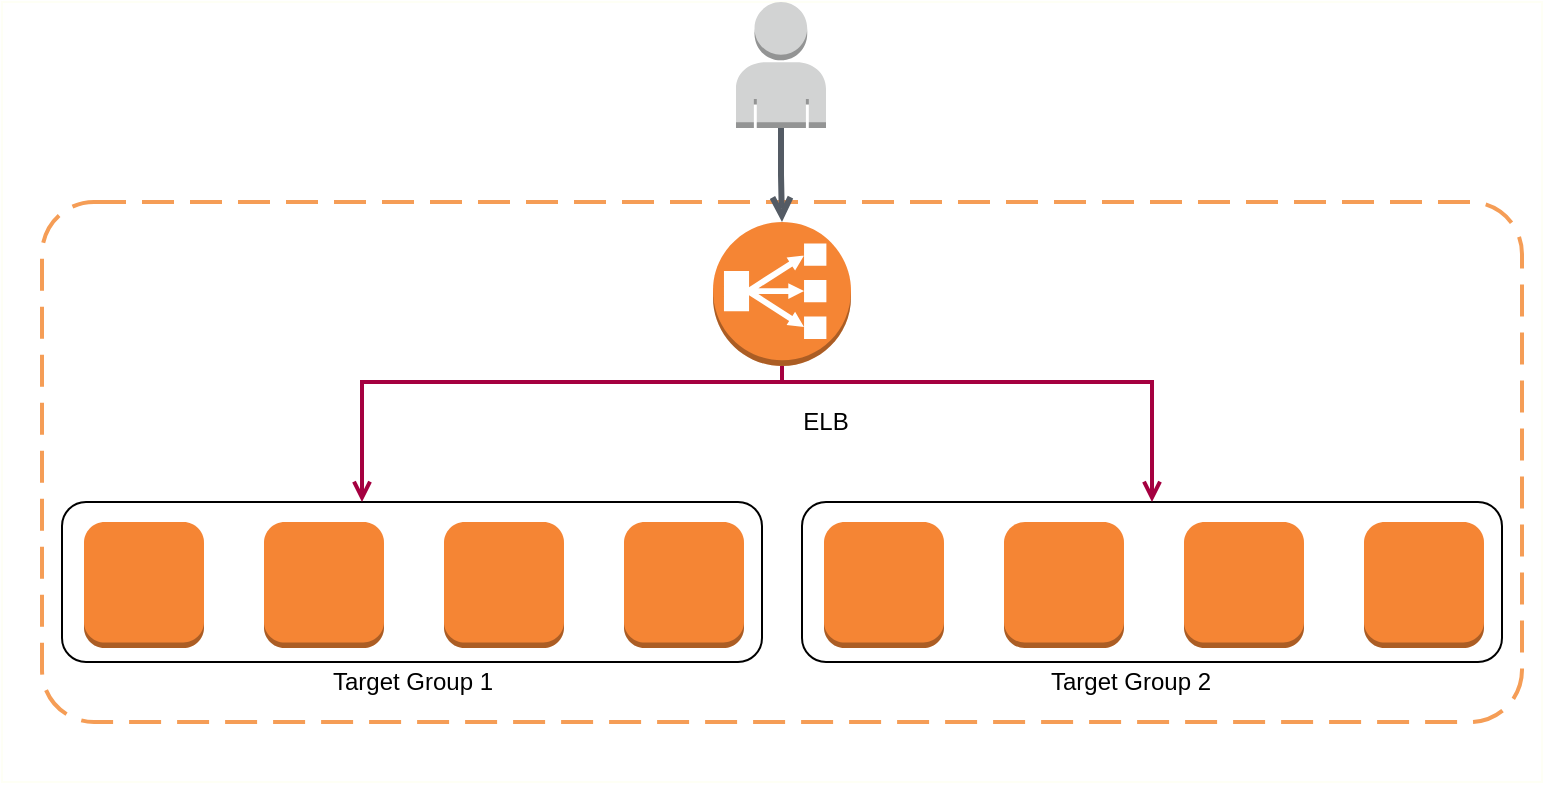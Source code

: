 <mxfile version="12.9.9" type="device"><diagram id="hDxXO6iOMIL-5xqhMEGv" name="Page-1"><mxGraphModel dx="1106" dy="808" grid="1" gridSize="10" guides="1" tooltips="1" connect="1" arrows="1" fold="1" page="1" pageScale="1" pageWidth="1654" pageHeight="1169" math="0" shadow="0"><root><mxCell id="0"/><mxCell id="1" parent="0"/><mxCell id="9zoq24ZybqTwHp-O39qH-56" value="" style="rounded=0;whiteSpace=wrap;html=1;strokeColor=#FEFFF5;" parent="1" vertex="1"><mxGeometry x="370" y="20" width="770" height="390" as="geometry"/></mxCell><mxCell id="9zoq24ZybqTwHp-O39qH-11" value="" style="rounded=1;arcSize=10;dashed=1;strokeColor=#F59D56;fillColor=none;gradientColor=none;dashPattern=8 4;strokeWidth=2;" parent="1" vertex="1"><mxGeometry x="390" y="120" width="740" height="260" as="geometry"/></mxCell><mxCell id="0a67ZPmHiZnHS9YgJ8iz-36" value="" style="rounded=1;whiteSpace=wrap;html=1;" parent="1" vertex="1"><mxGeometry x="400" y="270" width="350" height="80" as="geometry"/></mxCell><mxCell id="9zoq24ZybqTwHp-O39qH-46" value="Target Group 1" style="text;html=1;strokeColor=none;fillColor=none;align=center;verticalAlign=middle;whiteSpace=wrap;rounded=0;" parent="1" vertex="1"><mxGeometry x="530.5" y="350" width="89" height="20" as="geometry"/></mxCell><mxCell id="0a67ZPmHiZnHS9YgJ8iz-4" value="" style="outlineConnect=0;dashed=0;verticalLabelPosition=bottom;verticalAlign=top;align=center;html=1;shape=mxgraph.aws3.user;fillColor=#D2D3D3;gradientColor=none;" parent="1" vertex="1"><mxGeometry x="737" y="20" width="45" height="63" as="geometry"/></mxCell><mxCell id="0a67ZPmHiZnHS9YgJ8iz-14" value="" style="outlineConnect=0;dashed=0;verticalLabelPosition=bottom;verticalAlign=top;align=center;html=1;shape=mxgraph.aws3.instance;fillColor=#F58534;gradientColor=none;" parent="1" vertex="1"><mxGeometry x="411" y="280" width="60" height="63" as="geometry"/></mxCell><mxCell id="0a67ZPmHiZnHS9YgJ8iz-15" value="" style="outlineConnect=0;dashed=0;verticalLabelPosition=bottom;verticalAlign=top;align=center;html=1;shape=mxgraph.aws3.instance;fillColor=#F58534;gradientColor=none;" parent="1" vertex="1"><mxGeometry x="501" y="280" width="60" height="63" as="geometry"/></mxCell><mxCell id="0a67ZPmHiZnHS9YgJ8iz-20" value="" style="outlineConnect=0;dashed=0;verticalLabelPosition=bottom;verticalAlign=top;align=center;html=1;shape=mxgraph.aws3.classic_load_balancer;fillColor=#F58534;gradientColor=none;" parent="1" vertex="1"><mxGeometry x="725.5" y="130" width="69" height="72" as="geometry"/></mxCell><mxCell id="0a67ZPmHiZnHS9YgJ8iz-24" value="" style="edgeStyle=orthogonalEdgeStyle;html=1;endArrow=open;elbow=vertical;startArrow=none;endFill=0;strokeColor=#545B64;rounded=0;exitX=0.5;exitY=1;exitDx=0;exitDy=0;exitPerimeter=0;entryX=0.5;entryY=0;entryDx=0;entryDy=0;entryPerimeter=0;strokeWidth=3;" parent="1" source="0a67ZPmHiZnHS9YgJ8iz-4" target="0a67ZPmHiZnHS9YgJ8iz-20" edge="1"><mxGeometry width="100" relative="1" as="geometry"><mxPoint x="510" y="400" as="sourcePoint"/><mxPoint x="610" y="400" as="targetPoint"/></mxGeometry></mxCell><mxCell id="0a67ZPmHiZnHS9YgJ8iz-27" value="" style="edgeStyle=orthogonalEdgeStyle;html=1;endArrow=open;elbow=vertical;startArrow=none;endFill=0;strokeColor=#A50040;rounded=0;exitX=0.5;exitY=1;exitDx=0;exitDy=0;exitPerimeter=0;strokeWidth=2;fillColor=#d80073;" parent="1" source="0a67ZPmHiZnHS9YgJ8iz-20" target="0a67ZPmHiZnHS9YgJ8iz-36" edge="1"><mxGeometry width="100" relative="1" as="geometry"><mxPoint x="510" y="400" as="sourcePoint"/><mxPoint x="610" y="400" as="targetPoint"/><Array as="points"><mxPoint x="550" y="210"/></Array></mxGeometry></mxCell><mxCell id="0a67ZPmHiZnHS9YgJ8iz-37" value="" style="outlineConnect=0;dashed=0;verticalLabelPosition=bottom;verticalAlign=top;align=center;html=1;shape=mxgraph.aws3.instance;fillColor=#F58534;gradientColor=none;" parent="1" vertex="1"><mxGeometry x="591" y="280" width="60" height="63" as="geometry"/></mxCell><mxCell id="0a67ZPmHiZnHS9YgJ8iz-38" value="" style="outlineConnect=0;dashed=0;verticalLabelPosition=bottom;verticalAlign=top;align=center;html=1;shape=mxgraph.aws3.instance;fillColor=#F58534;gradientColor=none;" parent="1" vertex="1"><mxGeometry x="681" y="280" width="60" height="63" as="geometry"/></mxCell><mxCell id="0a67ZPmHiZnHS9YgJ8iz-39" value="ELB" style="text;html=1;strokeColor=none;fillColor=none;align=center;verticalAlign=middle;whiteSpace=wrap;rounded=0;" parent="1" vertex="1"><mxGeometry x="758" y="220" width="48.21" height="20" as="geometry"/></mxCell><mxCell id="mK_isRn_tunyT6g_7vlQ-7" value="" style="rounded=1;whiteSpace=wrap;html=1;" vertex="1" parent="1"><mxGeometry x="770" y="270" width="350" height="80" as="geometry"/></mxCell><mxCell id="mK_isRn_tunyT6g_7vlQ-8" value="" style="outlineConnect=0;dashed=0;verticalLabelPosition=bottom;verticalAlign=top;align=center;html=1;shape=mxgraph.aws3.instance;fillColor=#F58534;gradientColor=none;" vertex="1" parent="1"><mxGeometry x="781" y="280" width="60" height="63" as="geometry"/></mxCell><mxCell id="mK_isRn_tunyT6g_7vlQ-9" value="" style="outlineConnect=0;dashed=0;verticalLabelPosition=bottom;verticalAlign=top;align=center;html=1;shape=mxgraph.aws3.instance;fillColor=#F58534;gradientColor=none;" vertex="1" parent="1"><mxGeometry x="871" y="280" width="60" height="63" as="geometry"/></mxCell><mxCell id="mK_isRn_tunyT6g_7vlQ-10" value="" style="outlineConnect=0;dashed=0;verticalLabelPosition=bottom;verticalAlign=top;align=center;html=1;shape=mxgraph.aws3.instance;fillColor=#F58534;gradientColor=none;" vertex="1" parent="1"><mxGeometry x="961" y="280" width="60" height="63" as="geometry"/></mxCell><mxCell id="mK_isRn_tunyT6g_7vlQ-11" value="" style="outlineConnect=0;dashed=0;verticalLabelPosition=bottom;verticalAlign=top;align=center;html=1;shape=mxgraph.aws3.instance;fillColor=#F58534;gradientColor=none;" vertex="1" parent="1"><mxGeometry x="1051" y="280" width="60" height="63" as="geometry"/></mxCell><mxCell id="mK_isRn_tunyT6g_7vlQ-12" value="" style="edgeStyle=orthogonalEdgeStyle;html=1;endArrow=open;elbow=vertical;startArrow=none;endFill=0;strokeColor=#A50040;rounded=0;exitX=0.5;exitY=1;exitDx=0;exitDy=0;exitPerimeter=0;strokeWidth=2;fillColor=#d80073;entryX=0.5;entryY=0;entryDx=0;entryDy=0;" edge="1" parent="1" source="0a67ZPmHiZnHS9YgJ8iz-20" target="mK_isRn_tunyT6g_7vlQ-7"><mxGeometry width="100" relative="1" as="geometry"><mxPoint x="802.5" y="220" as="sourcePoint"/><mxPoint x="560" y="280" as="targetPoint"/><Array as="points"><mxPoint x="945" y="210"/></Array></mxGeometry></mxCell><mxCell id="mK_isRn_tunyT6g_7vlQ-13" value="Target Group 2" style="text;html=1;strokeColor=none;fillColor=none;align=center;verticalAlign=middle;whiteSpace=wrap;rounded=0;" vertex="1" parent="1"><mxGeometry x="890" y="350" width="89" height="20" as="geometry"/></mxCell></root></mxGraphModel></diagram></mxfile>